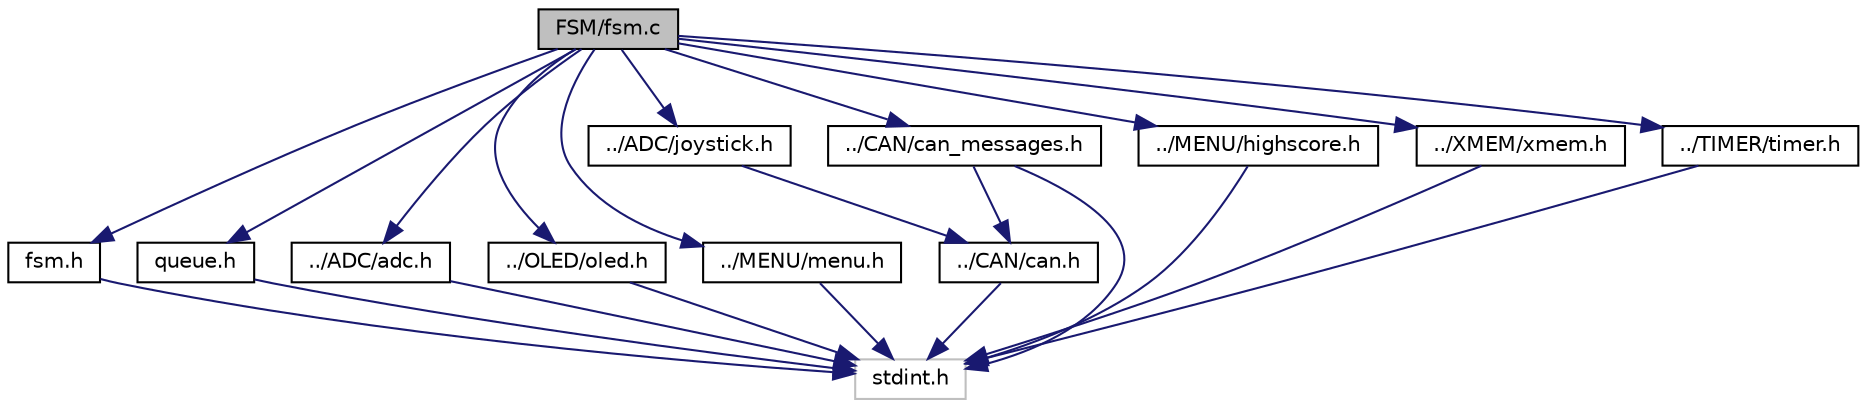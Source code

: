 digraph "FSM/fsm.c"
{
 // LATEX_PDF_SIZE
  edge [fontname="Helvetica",fontsize="10",labelfontname="Helvetica",labelfontsize="10"];
  node [fontname="Helvetica",fontsize="10",shape=record];
  Node1 [label="FSM/fsm.c",height=0.2,width=0.4,color="black", fillcolor="grey75", style="filled", fontcolor="black",tooltip="Finite state machine with a event queue that will change action based on the event."];
  Node1 -> Node2 [color="midnightblue",fontsize="10",style="solid",fontname="Helvetica"];
  Node2 [label="fsm.h",height=0.2,width=0.4,color="black", fillcolor="white", style="filled",URL="$fsm_8h.html",tooltip="Finite state machine with a event queue that will change action based on the event."];
  Node2 -> Node3 [color="midnightblue",fontsize="10",style="solid",fontname="Helvetica"];
  Node3 [label="stdint.h",height=0.2,width=0.4,color="grey75", fillcolor="white", style="filled",tooltip=" "];
  Node1 -> Node4 [color="midnightblue",fontsize="10",style="solid",fontname="Helvetica"];
  Node4 [label="queue.h",height=0.2,width=0.4,color="black", fillcolor="white", style="filled",URL="$queue_8h.html",tooltip="Driver for creating multiple queues with function for encoding and decoding them."];
  Node4 -> Node3 [color="midnightblue",fontsize="10",style="solid",fontname="Helvetica"];
  Node1 -> Node5 [color="midnightblue",fontsize="10",style="solid",fontname="Helvetica"];
  Node5 [label="../ADC/adc.h",height=0.2,width=0.4,color="black", fillcolor="white", style="filled",URL="$adc_8h.html",tooltip="Driver for reading from adc. This is given that the adc is setup as xmem, see xmem...."];
  Node5 -> Node3 [color="midnightblue",fontsize="10",style="solid",fontname="Helvetica"];
  Node1 -> Node6 [color="midnightblue",fontsize="10",style="solid",fontname="Helvetica"];
  Node6 [label="../OLED/oled.h",height=0.2,width=0.4,color="black", fillcolor="white", style="filled",URL="$oled_8h.html",tooltip="Basic OLED driver, provides the baseline for the menu."];
  Node6 -> Node3 [color="midnightblue",fontsize="10",style="solid",fontname="Helvetica"];
  Node1 -> Node7 [color="midnightblue",fontsize="10",style="solid",fontname="Helvetica"];
  Node7 [label="../ADC/joystick.h",height=0.2,width=0.4,color="black", fillcolor="white", style="filled",URL="$joystick_8h.html",tooltip="Read the joystick value from the ADC. Depends on the adc.h."];
  Node7 -> Node8 [color="midnightblue",fontsize="10",style="solid",fontname="Helvetica"];
  Node8 [label="../CAN/can.h",height=0.2,width=0.4,color="black", fillcolor="white", style="filled",URL="$can_8h.html",tooltip="Driver for sending and receiving can messages. Requires mcp2515.h."];
  Node8 -> Node3 [color="midnightblue",fontsize="10",style="solid",fontname="Helvetica"];
  Node1 -> Node9 [color="midnightblue",fontsize="10",style="solid",fontname="Helvetica"];
  Node9 [label="../MENU/menu.h",height=0.2,width=0.4,color="black", fillcolor="white", style="filled",URL="$menu_8h.html",tooltip="Driver for controlling the menu and elements on the screen."];
  Node9 -> Node3 [color="midnightblue",fontsize="10",style="solid",fontname="Helvetica"];
  Node1 -> Node10 [color="midnightblue",fontsize="10",style="solid",fontname="Helvetica"];
  Node10 [label="../MENU/highscore.h",height=0.2,width=0.4,color="black", fillcolor="white", style="filled",URL="$highscore_8h.html",tooltip="Driver from a sorted highscore table in sram."];
  Node10 -> Node3 [color="midnightblue",fontsize="10",style="solid",fontname="Helvetica"];
  Node1 -> Node11 [color="midnightblue",fontsize="10",style="solid",fontname="Helvetica"];
  Node11 [label="../CAN/can_messages.h",height=0.2,width=0.4,color="black", fillcolor="white", style="filled",URL="$can__messages_8h.html",tooltip="The ids and content of the can frames."];
  Node11 -> Node3 [color="midnightblue",fontsize="10",style="solid",fontname="Helvetica"];
  Node11 -> Node8 [color="midnightblue",fontsize="10",style="solid",fontname="Helvetica"];
  Node1 -> Node12 [color="midnightblue",fontsize="10",style="solid",fontname="Helvetica"];
  Node12 [label="../XMEM/xmem.h",height=0.2,width=0.4,color="black", fillcolor="white", style="filled",URL="$xmem_8h.html",tooltip="Library for interfacing with AVR's external memory, xmem."];
  Node12 -> Node3 [color="midnightblue",fontsize="10",style="solid",fontname="Helvetica"];
  Node1 -> Node13 [color="midnightblue",fontsize="10",style="solid",fontname="Helvetica"];
  Node13 [label="../TIMER/timer.h",height=0.2,width=0.4,color="black", fillcolor="white", style="filled",URL="$timer_8h.html",tooltip="Timer functionality both for interrupts and in-game time counting."];
  Node13 -> Node3 [color="midnightblue",fontsize="10",style="solid",fontname="Helvetica"];
}
